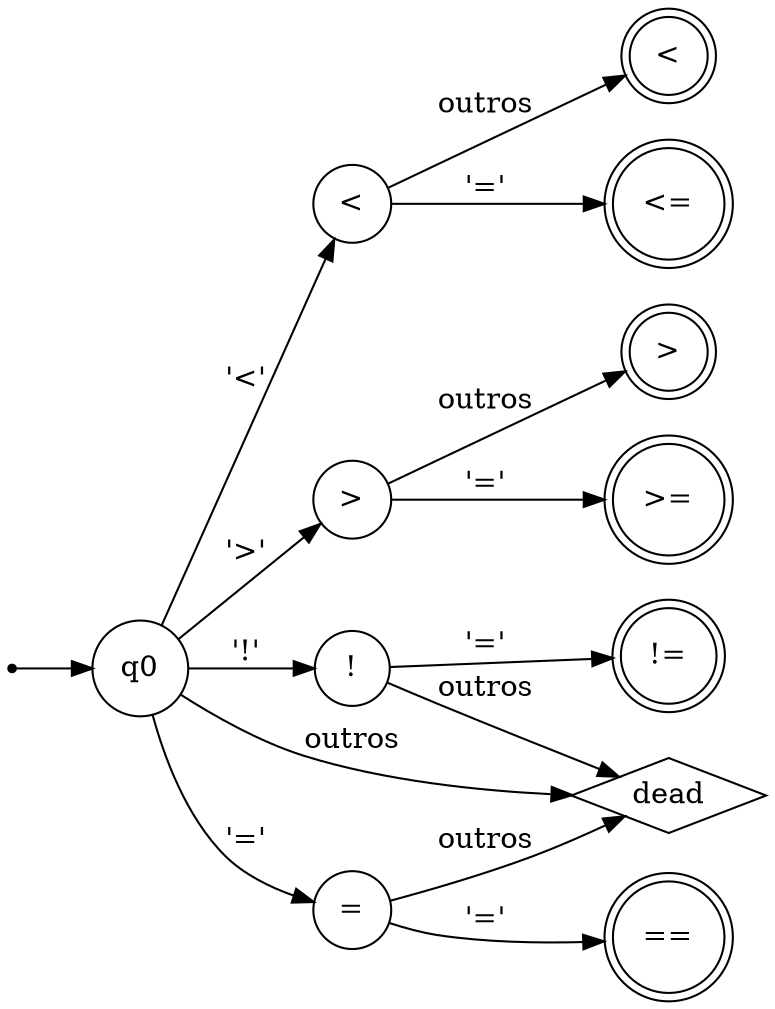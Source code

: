 digraph OP_REL_DFA {
  rankdir=LR; node [shape=circle];

  start [shape=point];
  q0 [label="q0"];
  qLT [label="<"];
  qGT [label=">"];
  qEQ [label="="];

  qLE [label="<=", shape=doublecircle];
  qGE [label=">=", shape=doublecircle];
  qEE [label="==", shape=doublecircle];
  qNE [label="!=", shape=doublecircle];
  qL  [label="<",  shape=doublecircle];
  qG  [label=">",  shape=doublecircle];

  start -> q0;

  q0 -> qLT [label="'<'"];
  q0 -> qGT [label="'>'"];
  q0 -> qEQ [label="'='"];
  q0 -> qN1 [label="'!'"];
  q0 -> dead [label="outros"];

  qLT -> qLE [label="'='"];
  qLT -> qL  [label="outros"];
  qGT -> qGE [label="'='"];
  qGT -> qG  [label="outros"];
  qEQ -> qEE [label="'='"];
  qEQ -> dead [label="outros"];

  qN1 [label="!", shape=circle];
  qN1 -> qNE [label="'='"];
  qN1 -> dead [label="outros"];

  dead [label="dead", shape=diamond];
}
